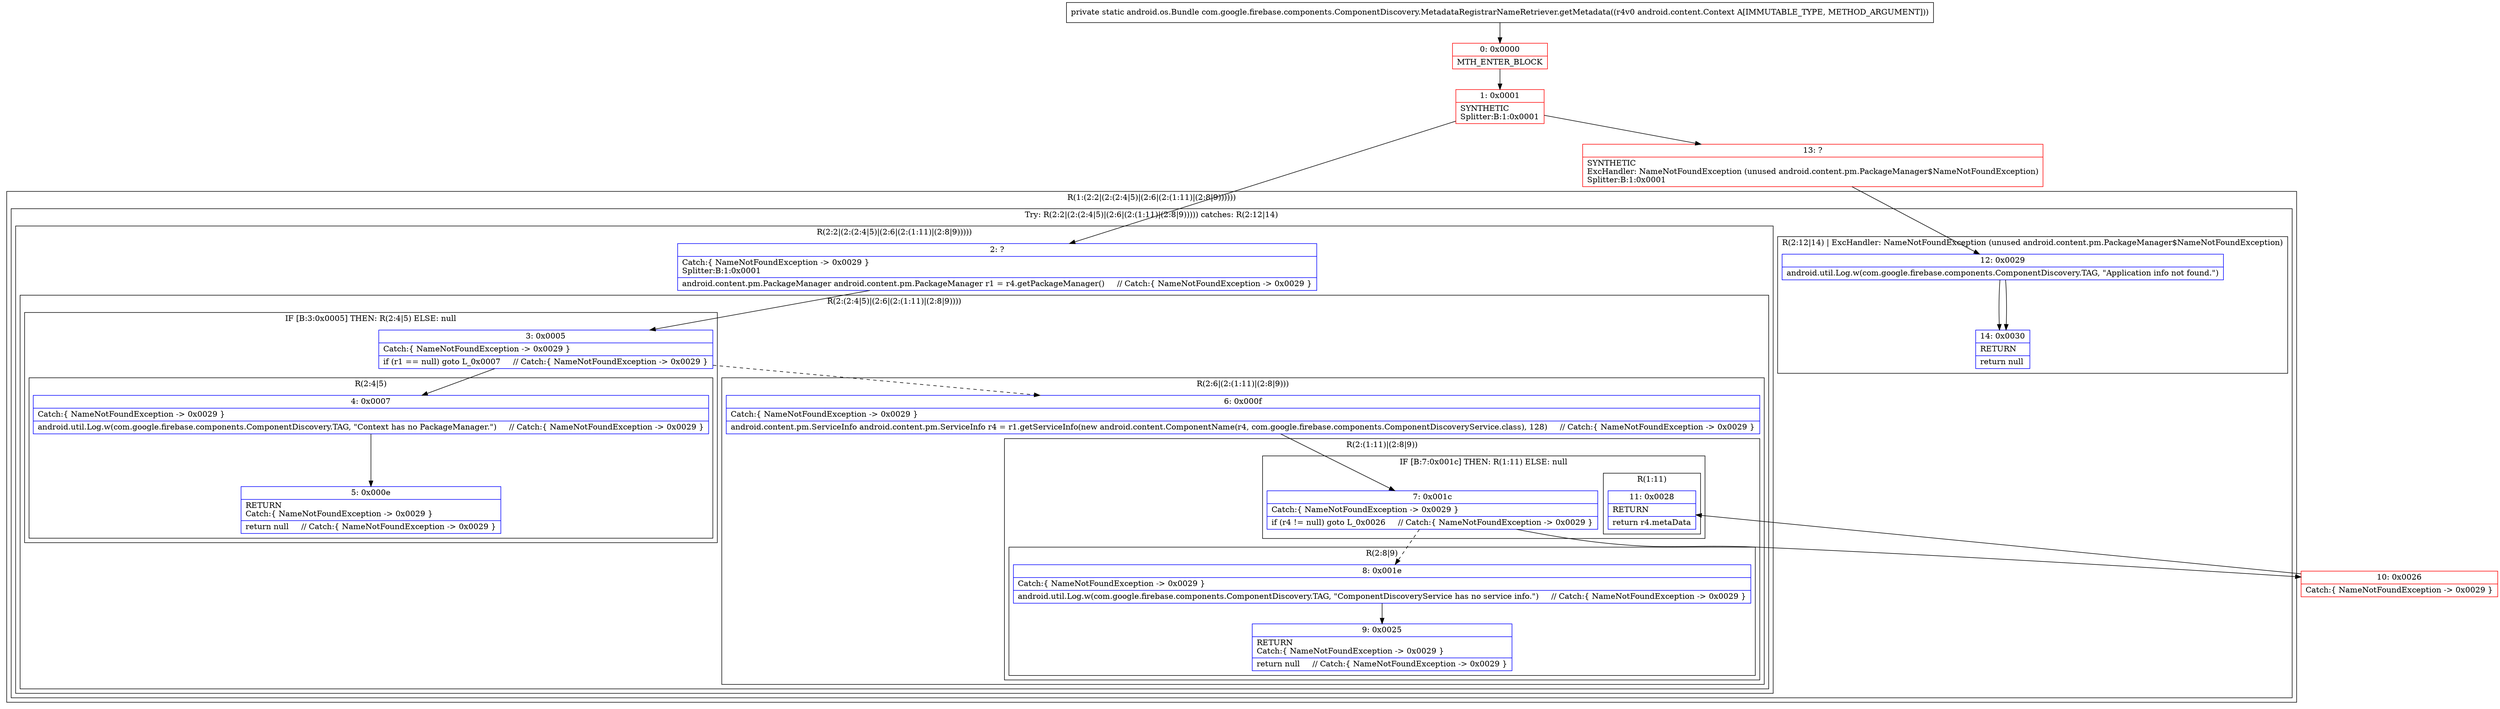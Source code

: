 digraph "CFG forcom.google.firebase.components.ComponentDiscovery.MetadataRegistrarNameRetriever.getMetadata(Landroid\/content\/Context;)Landroid\/os\/Bundle;" {
subgraph cluster_Region_2026645357 {
label = "R(1:(2:2|(2:(2:4|5)|(2:6|(2:(1:11)|(2:8|9))))))";
node [shape=record,color=blue];
subgraph cluster_TryCatchRegion_1604811998 {
label = "Try: R(2:2|(2:(2:4|5)|(2:6|(2:(1:11)|(2:8|9))))) catches: R(2:12|14)";
node [shape=record,color=blue];
subgraph cluster_Region_150316884 {
label = "R(2:2|(2:(2:4|5)|(2:6|(2:(1:11)|(2:8|9)))))";
node [shape=record,color=blue];
Node_2 [shape=record,label="{2\:\ ?|Catch:\{ NameNotFoundException \-\> 0x0029 \}\lSplitter:B:1:0x0001\l|android.content.pm.PackageManager android.content.pm.PackageManager r1 = r4.getPackageManager()     \/\/ Catch:\{ NameNotFoundException \-\> 0x0029 \}\l}"];
subgraph cluster_Region_1232671663 {
label = "R(2:(2:4|5)|(2:6|(2:(1:11)|(2:8|9))))";
node [shape=record,color=blue];
subgraph cluster_IfRegion_467359840 {
label = "IF [B:3:0x0005] THEN: R(2:4|5) ELSE: null";
node [shape=record,color=blue];
Node_3 [shape=record,label="{3\:\ 0x0005|Catch:\{ NameNotFoundException \-\> 0x0029 \}\l|if (r1 == null) goto L_0x0007     \/\/ Catch:\{ NameNotFoundException \-\> 0x0029 \}\l}"];
subgraph cluster_Region_1470879812 {
label = "R(2:4|5)";
node [shape=record,color=blue];
Node_4 [shape=record,label="{4\:\ 0x0007|Catch:\{ NameNotFoundException \-\> 0x0029 \}\l|android.util.Log.w(com.google.firebase.components.ComponentDiscovery.TAG, \"Context has no PackageManager.\")     \/\/ Catch:\{ NameNotFoundException \-\> 0x0029 \}\l}"];
Node_5 [shape=record,label="{5\:\ 0x000e|RETURN\lCatch:\{ NameNotFoundException \-\> 0x0029 \}\l|return null     \/\/ Catch:\{ NameNotFoundException \-\> 0x0029 \}\l}"];
}
}
subgraph cluster_Region_554670448 {
label = "R(2:6|(2:(1:11)|(2:8|9)))";
node [shape=record,color=blue];
Node_6 [shape=record,label="{6\:\ 0x000f|Catch:\{ NameNotFoundException \-\> 0x0029 \}\l|android.content.pm.ServiceInfo android.content.pm.ServiceInfo r4 = r1.getServiceInfo(new android.content.ComponentName(r4, com.google.firebase.components.ComponentDiscoveryService.class), 128)     \/\/ Catch:\{ NameNotFoundException \-\> 0x0029 \}\l}"];
subgraph cluster_Region_1313176211 {
label = "R(2:(1:11)|(2:8|9))";
node [shape=record,color=blue];
subgraph cluster_IfRegion_214077250 {
label = "IF [B:7:0x001c] THEN: R(1:11) ELSE: null";
node [shape=record,color=blue];
Node_7 [shape=record,label="{7\:\ 0x001c|Catch:\{ NameNotFoundException \-\> 0x0029 \}\l|if (r4 != null) goto L_0x0026     \/\/ Catch:\{ NameNotFoundException \-\> 0x0029 \}\l}"];
subgraph cluster_Region_698893961 {
label = "R(1:11)";
node [shape=record,color=blue];
Node_11 [shape=record,label="{11\:\ 0x0028|RETURN\l|return r4.metaData\l}"];
}
}
subgraph cluster_Region_719367689 {
label = "R(2:8|9)";
node [shape=record,color=blue];
Node_8 [shape=record,label="{8\:\ 0x001e|Catch:\{ NameNotFoundException \-\> 0x0029 \}\l|android.util.Log.w(com.google.firebase.components.ComponentDiscovery.TAG, \"ComponentDiscoveryService has no service info.\")     \/\/ Catch:\{ NameNotFoundException \-\> 0x0029 \}\l}"];
Node_9 [shape=record,label="{9\:\ 0x0025|RETURN\lCatch:\{ NameNotFoundException \-\> 0x0029 \}\l|return null     \/\/ Catch:\{ NameNotFoundException \-\> 0x0029 \}\l}"];
}
}
}
}
}
subgraph cluster_Region_721757329 {
label = "R(2:12|14) | ExcHandler: NameNotFoundException (unused android.content.pm.PackageManager$NameNotFoundException)\l";
node [shape=record,color=blue];
Node_12 [shape=record,label="{12\:\ 0x0029|android.util.Log.w(com.google.firebase.components.ComponentDiscovery.TAG, \"Application info not found.\")\l}"];
Node_14 [shape=record,label="{14\:\ 0x0030|RETURN\l|return null\l}"];
}
}
}
subgraph cluster_Region_721757329 {
label = "R(2:12|14) | ExcHandler: NameNotFoundException (unused android.content.pm.PackageManager$NameNotFoundException)\l";
node [shape=record,color=blue];
Node_12 [shape=record,label="{12\:\ 0x0029|android.util.Log.w(com.google.firebase.components.ComponentDiscovery.TAG, \"Application info not found.\")\l}"];
Node_14 [shape=record,label="{14\:\ 0x0030|RETURN\l|return null\l}"];
}
Node_0 [shape=record,color=red,label="{0\:\ 0x0000|MTH_ENTER_BLOCK\l}"];
Node_1 [shape=record,color=red,label="{1\:\ 0x0001|SYNTHETIC\lSplitter:B:1:0x0001\l}"];
Node_10 [shape=record,color=red,label="{10\:\ 0x0026|Catch:\{ NameNotFoundException \-\> 0x0029 \}\l}"];
Node_13 [shape=record,color=red,label="{13\:\ ?|SYNTHETIC\lExcHandler: NameNotFoundException (unused android.content.pm.PackageManager$NameNotFoundException)\lSplitter:B:1:0x0001\l}"];
MethodNode[shape=record,label="{private static android.os.Bundle com.google.firebase.components.ComponentDiscovery.MetadataRegistrarNameRetriever.getMetadata((r4v0 android.content.Context A[IMMUTABLE_TYPE, METHOD_ARGUMENT])) }"];
MethodNode -> Node_0;
Node_2 -> Node_3;
Node_3 -> Node_4;
Node_3 -> Node_6[style=dashed];
Node_4 -> Node_5;
Node_6 -> Node_7;
Node_7 -> Node_8[style=dashed];
Node_7 -> Node_10;
Node_8 -> Node_9;
Node_12 -> Node_14;
Node_12 -> Node_14;
Node_0 -> Node_1;
Node_1 -> Node_2;
Node_1 -> Node_13;
Node_10 -> Node_11;
Node_13 -> Node_12;
}

